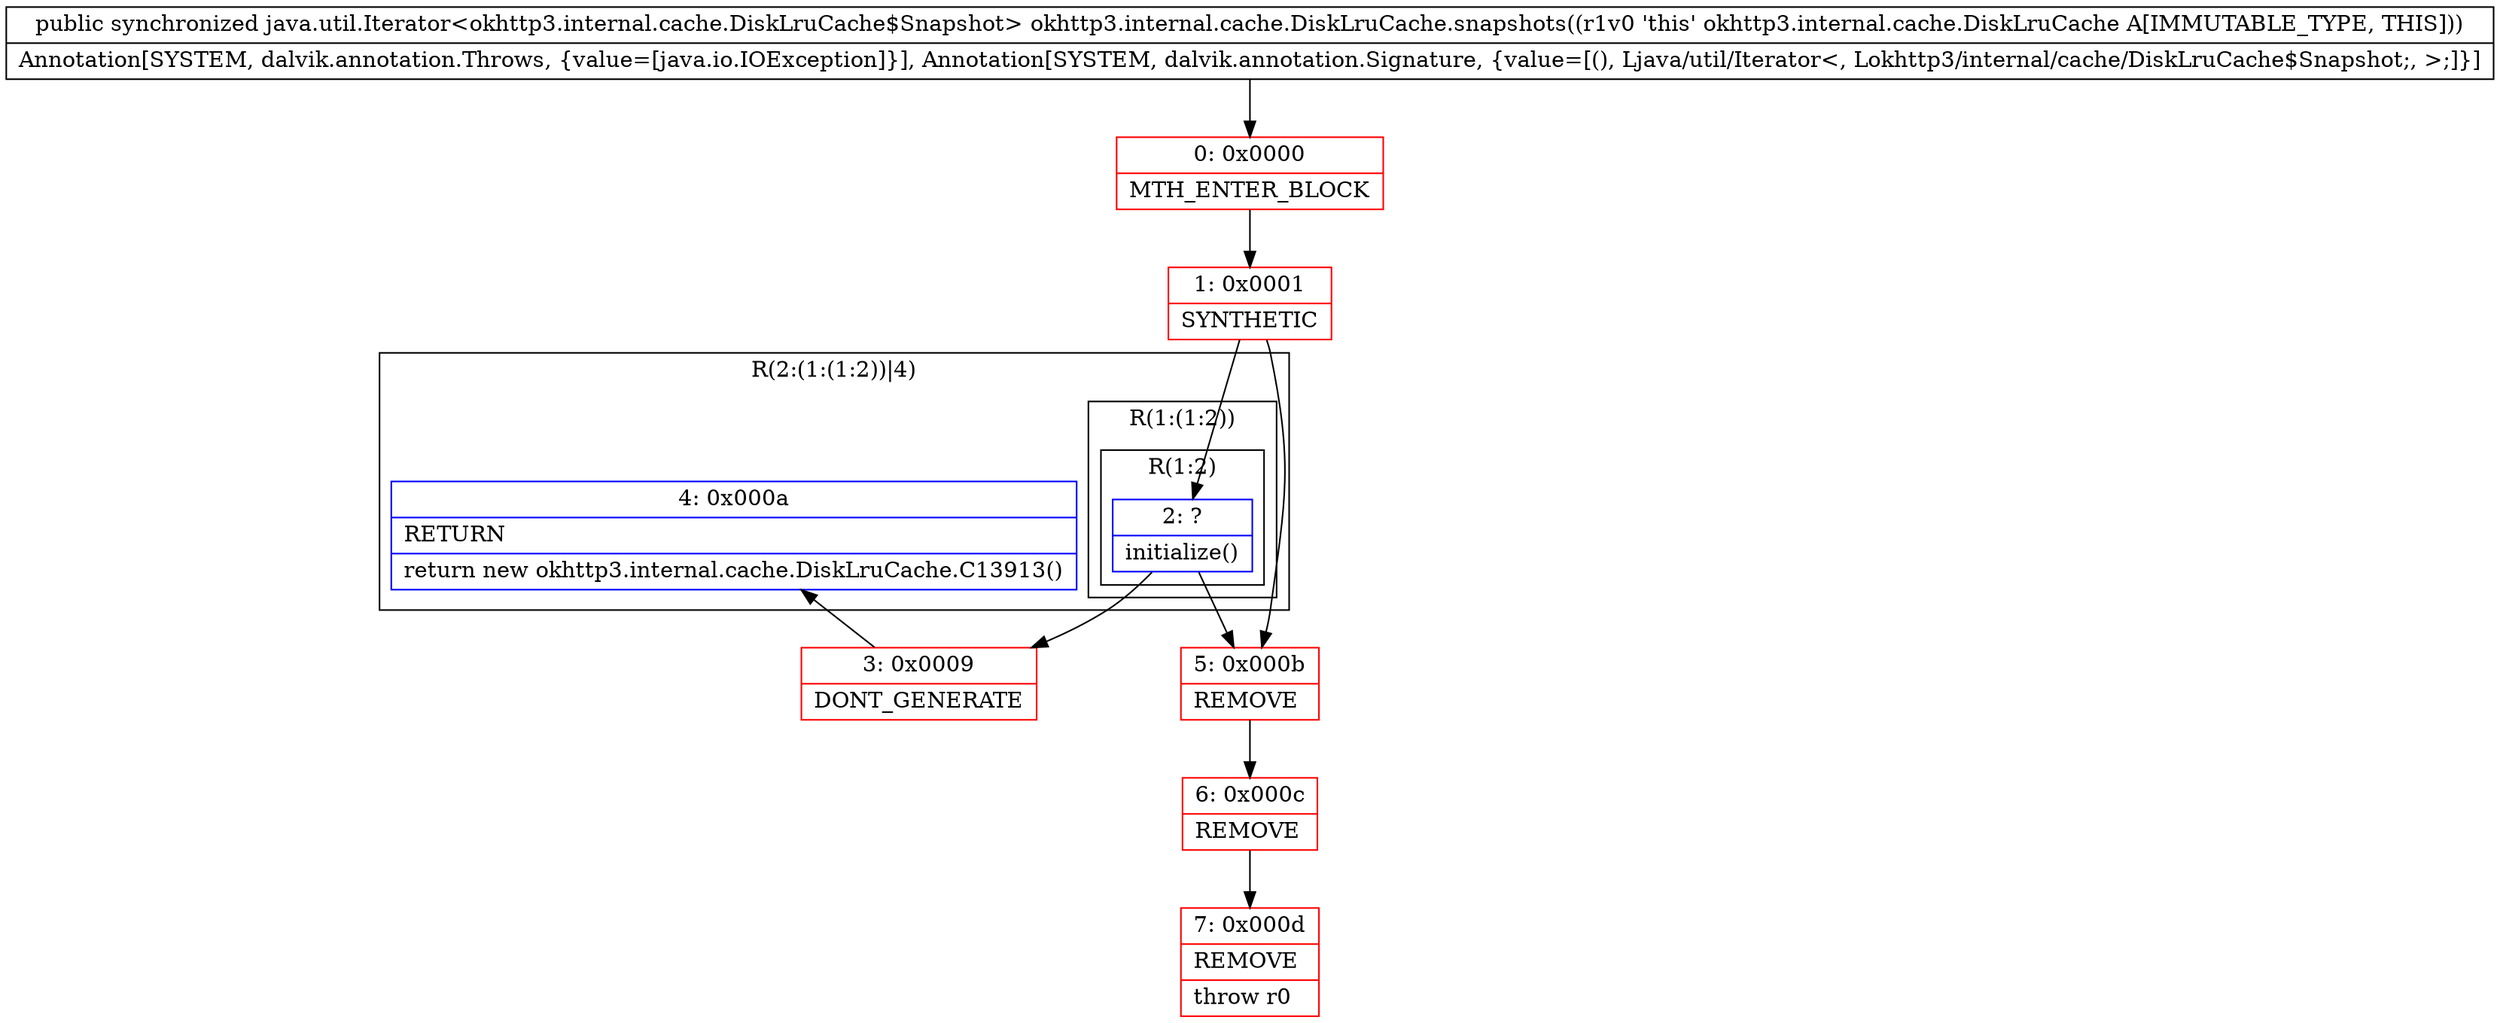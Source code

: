 digraph "CFG forokhttp3.internal.cache.DiskLruCache.snapshots()Ljava\/util\/Iterator;" {
subgraph cluster_Region_1014313487 {
label = "R(2:(1:(1:2))|4)";
node [shape=record,color=blue];
subgraph cluster_Region_1909219619 {
label = "R(1:(1:2))";
node [shape=record,color=blue];
subgraph cluster_Region_1711350251 {
label = "R(1:2)";
node [shape=record,color=blue];
Node_2 [shape=record,label="{2\:\ ?|initialize()\l}"];
}
}
Node_4 [shape=record,label="{4\:\ 0x000a|RETURN\l|return new okhttp3.internal.cache.DiskLruCache.C13913()\l}"];
}
Node_0 [shape=record,color=red,label="{0\:\ 0x0000|MTH_ENTER_BLOCK\l}"];
Node_1 [shape=record,color=red,label="{1\:\ 0x0001|SYNTHETIC\l}"];
Node_3 [shape=record,color=red,label="{3\:\ 0x0009|DONT_GENERATE\l}"];
Node_5 [shape=record,color=red,label="{5\:\ 0x000b|REMOVE\l}"];
Node_6 [shape=record,color=red,label="{6\:\ 0x000c|REMOVE\l}"];
Node_7 [shape=record,color=red,label="{7\:\ 0x000d|REMOVE\l|throw r0\l}"];
MethodNode[shape=record,label="{public synchronized java.util.Iterator\<okhttp3.internal.cache.DiskLruCache$Snapshot\> okhttp3.internal.cache.DiskLruCache.snapshots((r1v0 'this' okhttp3.internal.cache.DiskLruCache A[IMMUTABLE_TYPE, THIS]))  | Annotation[SYSTEM, dalvik.annotation.Throws, \{value=[java.io.IOException]\}], Annotation[SYSTEM, dalvik.annotation.Signature, \{value=[(), Ljava\/util\/Iterator\<, Lokhttp3\/internal\/cache\/DiskLruCache$Snapshot;, \>;]\}]\l}"];
MethodNode -> Node_0;
Node_2 -> Node_3;
Node_2 -> Node_5;
Node_0 -> Node_1;
Node_1 -> Node_2;
Node_1 -> Node_5;
Node_3 -> Node_4;
Node_5 -> Node_6;
Node_6 -> Node_7;
}

